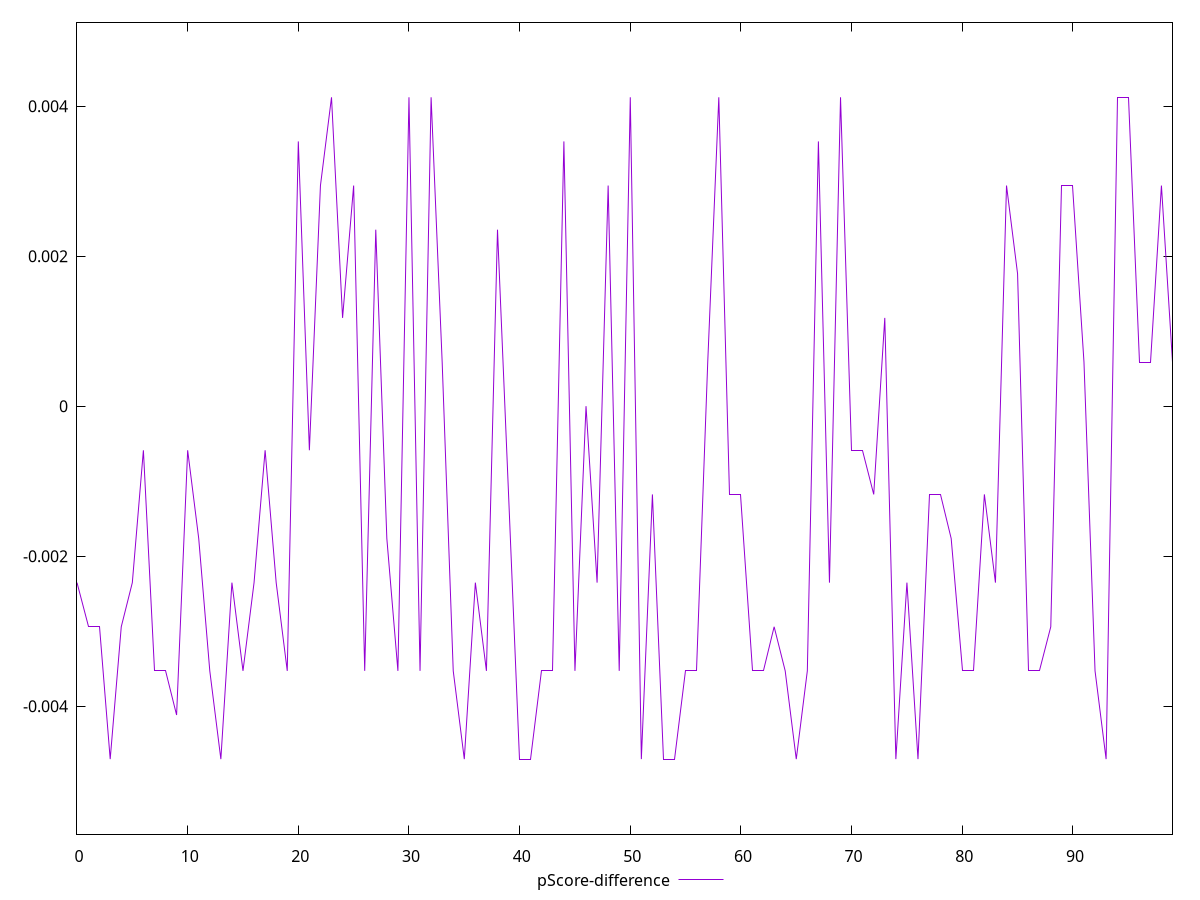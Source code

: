 reset

$pScoreDifference <<EOF
0 -0.002352941176470613
1 -0.0029411764705882526
2 -0.0029411764705882526
3 -0.0047058823529412125
4 -0.0029411764705882387
5 -0.0023529411764705854
6 -0.0005882352941176394
7 -0.003529411764705878
8 -0.003529411764705878
9 -0.0041176470588235314
10 -0.0005882352941176672
11 -0.0017647058823529738
12 -0.003529411764705878
13 -0.004705882352941171
14 -0.002352941176470613
15 -0.003529411764705878
16 -0.0023529411764705854
17 -0.000588235294117681
18 -0.002352941176470613
19 -0.003529411764705878
20 0.003529411764705892
21 -0.0005882352941176394
22 0.0029411764705882526
23 0.004117647058823504
24 0.0011764705882352788
25 0.002941176470588225
26 -0.003529411764705878
27 0.0023529411764705854
28 -0.0017647058823530015
29 -0.003529411764705878
30 0.004117647058823504
31 -0.003529411764705878
32 0.004117647058823504
33 0.0005882352941176117
34 -0.003529411764705892
35 -0.0047058823529412125
36 -0.0023529411764705854
37 -0.003529411764705878
38 0.0023529411764705854
39 -0.0011764705882352788
40 -0.0047058823529412125
41 -0.0047058823529412125
42 -0.003529411764705878
43 -0.003529411764705878
44 0.003529411764705892
45 -0.003529411764705878
46 0
47 -0.0023529411764705854
48 0.002941176470588225
49 -0.003529411764705878
50 0.004117647058823504
51 -0.0047058823529412125
52 -0.0011764705882353066
53 -0.0047058823529412125
54 -0.004705882352941171
55 -0.003529411764705878
56 -0.003529411764705878
57 0.0005882352941176394
58 0.0041176470588235314
59 -0.0011764705882352788
60 -0.0011764705882352788
61 -0.003529411764705892
62 -0.003529411764705878
63 -0.002941176470588225
64 -0.003529411764705878
65 -0.004705882352941171
66 -0.003529411764705878
67 0.003529411764705892
68 -0.002352941176470613
69 0.0041176470588235314
70 -0.000588235294117681
71 -0.0005882352941176672
72 -0.0011764705882352788
73 0.0011764705882352788
74 -0.004705882352941171
75 -0.002352941176470613
76 -0.004705882352941171
77 -0.0011764705882352997
78 -0.0011764705882352788
79 -0.0017647058823529183
80 -0.003529411764705878
81 -0.003529411764705878
82 -0.0011764705882352788
83 -0.002352941176470613
84 0.002941176470588225
85 0.0017647058823529183
86 -0.003529411764705878
87 -0.003529411764705878
88 -0.0029411764705882387
89 0.002941176470588211
90 0.002941176470588211
91 0.0005882352941176117
92 -0.003529411764705878
93 -0.004705882352941171
94 0.004117647058823504
95 0.0041176470588235314
96 0.0005882352941176117
97 0.0005882352941176672
98 0.0029411764705882526
99 0.0005882352941176394
EOF

set key outside below
set xrange [0:99]
set yrange [-0.0057058823529412125:0.0051176470588235315]
set trange [-0.0057058823529412125:0.0051176470588235315]
set terminal svg size 640, 500 enhanced background rgb 'white'
set output "reports/report_00027_2021-02-24T12-40-31.850Z/unused-javascript/samples/music/pScore-difference/values.svg"

plot $pScoreDifference title "pScore-difference" with line

reset
